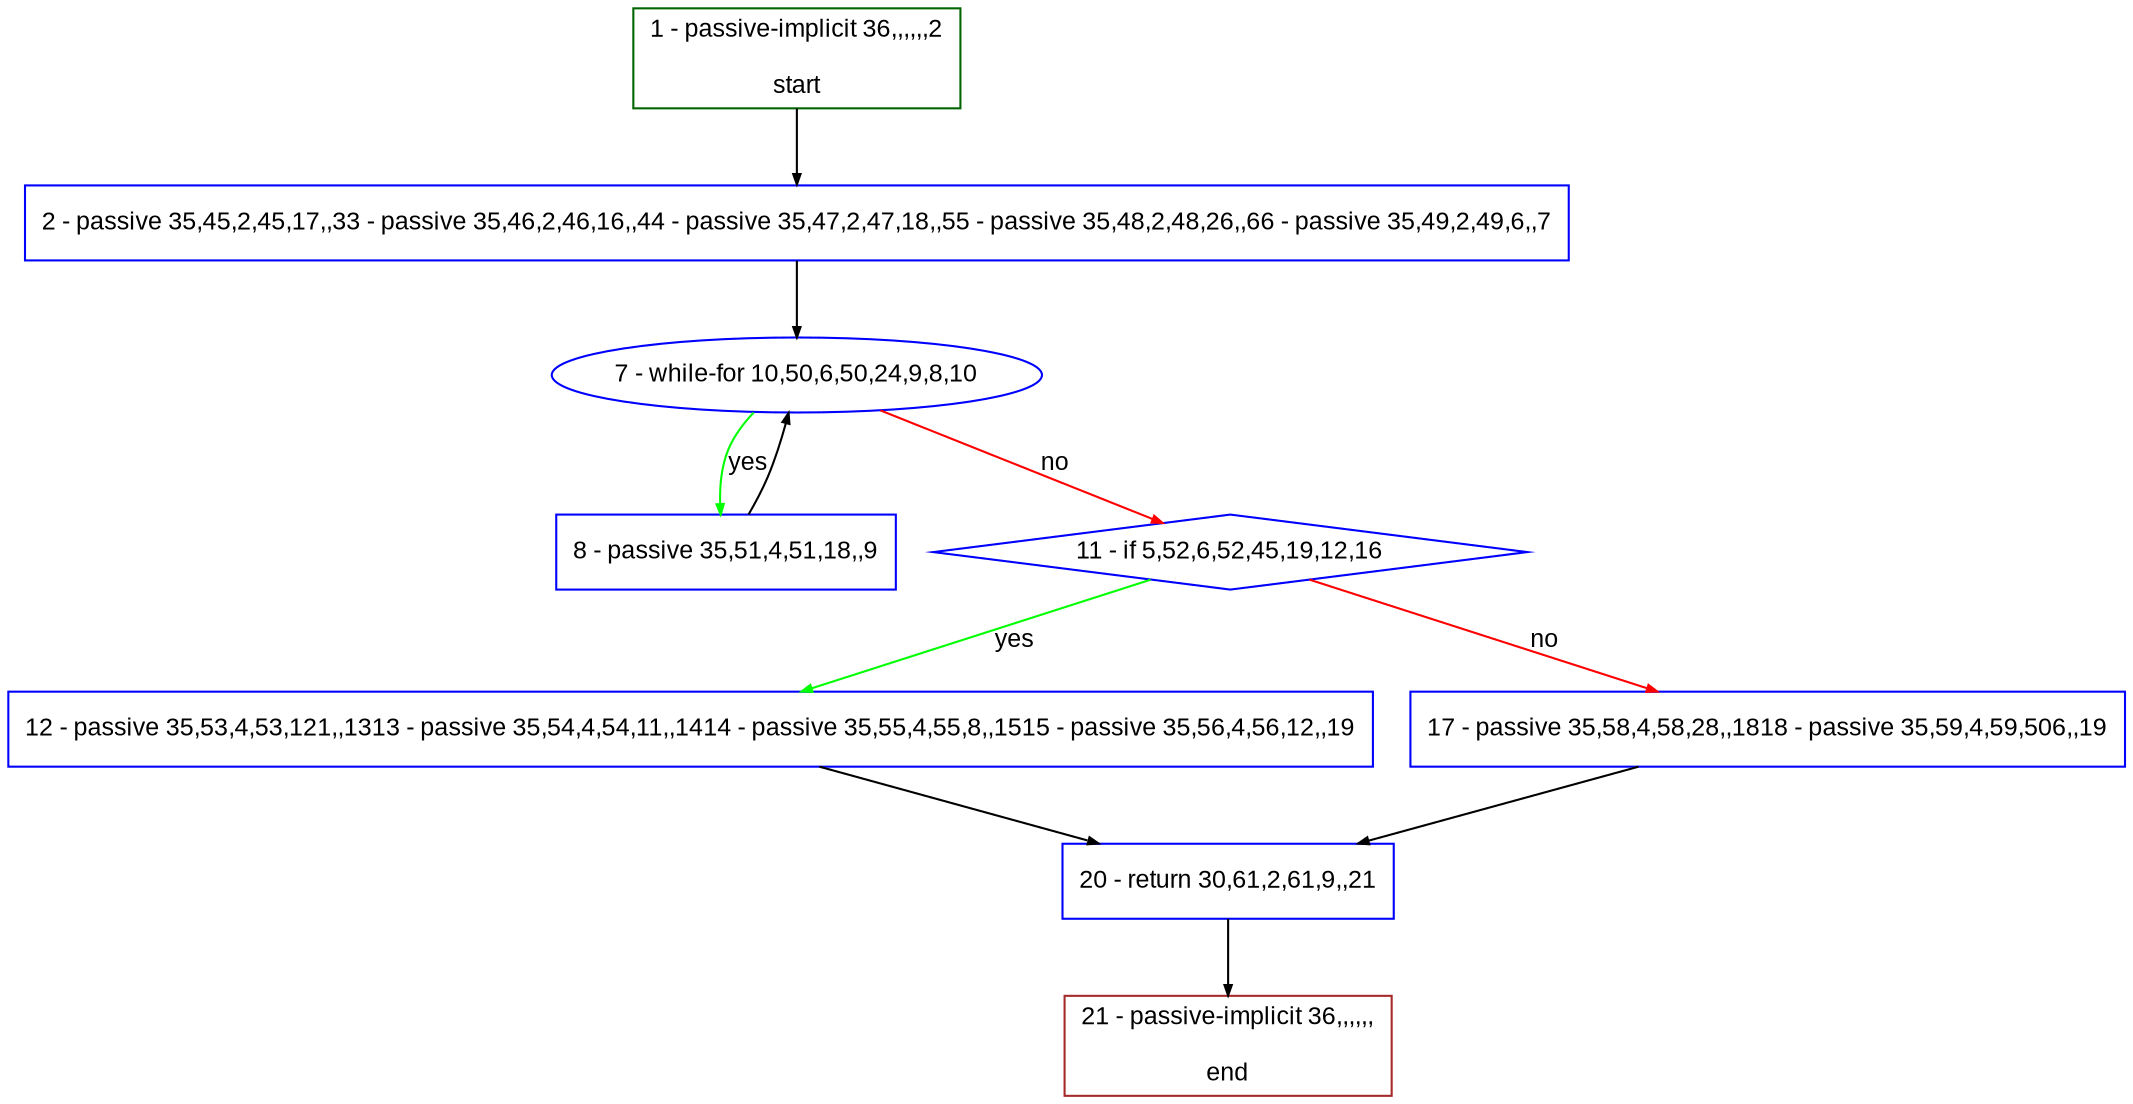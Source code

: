digraph "" {
  graph [pack="true", label="", fontsize="12", packmode="clust", fontname="Arial", fillcolor="#FFFFCC", bgcolor="white", style="rounded,filled", compound="true"];
  node [node_initialized="no", label="", color="grey", fontsize="12", fillcolor="white", fontname="Arial", style="filled", shape="rectangle", compound="true", fixedsize="false"];
  edge [fontcolor="black", arrowhead="normal", arrowtail="none", arrowsize="0.5", ltail="", label="", color="black", fontsize="12", lhead="", fontname="Arial", dir="forward", compound="true"];
  __N1 [label="2 - passive 35,45,2,45,17,,33 - passive 35,46,2,46,16,,44 - passive 35,47,2,47,18,,55 - passive 35,48,2,48,26,,66 - passive 35,49,2,49,6,,7", color="#0000ff", fillcolor="#ffffff", style="filled", shape="box"];
  __N2 [label="1 - passive-implicit 36,,,,,,2\n\nstart", color="#006400", fillcolor="#ffffff", style="filled", shape="box"];
  __N3 [label="7 - while-for 10,50,6,50,24,9,8,10", color="#0000ff", fillcolor="#ffffff", style="filled", shape="oval"];
  __N4 [label="8 - passive 35,51,4,51,18,,9", color="#0000ff", fillcolor="#ffffff", style="filled", shape="box"];
  __N5 [label="11 - if 5,52,6,52,45,19,12,16", color="#0000ff", fillcolor="#ffffff", style="filled", shape="diamond"];
  __N6 [label="12 - passive 35,53,4,53,121,,1313 - passive 35,54,4,54,11,,1414 - passive 35,55,4,55,8,,1515 - passive 35,56,4,56,12,,19", color="#0000ff", fillcolor="#ffffff", style="filled", shape="box"];
  __N7 [label="17 - passive 35,58,4,58,28,,1818 - passive 35,59,4,59,506,,19", color="#0000ff", fillcolor="#ffffff", style="filled", shape="box"];
  __N8 [label="20 - return 30,61,2,61,9,,21", color="#0000ff", fillcolor="#ffffff", style="filled", shape="box"];
  __N9 [label="21 - passive-implicit 36,,,,,,\n\nend", color="#a52a2a", fillcolor="#ffffff", style="filled", shape="box"];
  __N2 -> __N1 [arrowhead="normal", arrowtail="none", color="#000000", label="", dir="forward"];
  __N1 -> __N3 [arrowhead="normal", arrowtail="none", color="#000000", label="", dir="forward"];
  __N3 -> __N4 [arrowhead="normal", arrowtail="none", color="#00ff00", label="yes", dir="forward"];
  __N4 -> __N3 [arrowhead="normal", arrowtail="none", color="#000000", label="", dir="forward"];
  __N3 -> __N5 [arrowhead="normal", arrowtail="none", color="#ff0000", label="no", dir="forward"];
  __N5 -> __N6 [arrowhead="normal", arrowtail="none", color="#00ff00", label="yes", dir="forward"];
  __N5 -> __N7 [arrowhead="normal", arrowtail="none", color="#ff0000", label="no", dir="forward"];
  __N6 -> __N8 [arrowhead="normal", arrowtail="none", color="#000000", label="", dir="forward"];
  __N7 -> __N8 [arrowhead="normal", arrowtail="none", color="#000000", label="", dir="forward"];
  __N8 -> __N9 [arrowhead="normal", arrowtail="none", color="#000000", label="", dir="forward"];
}
